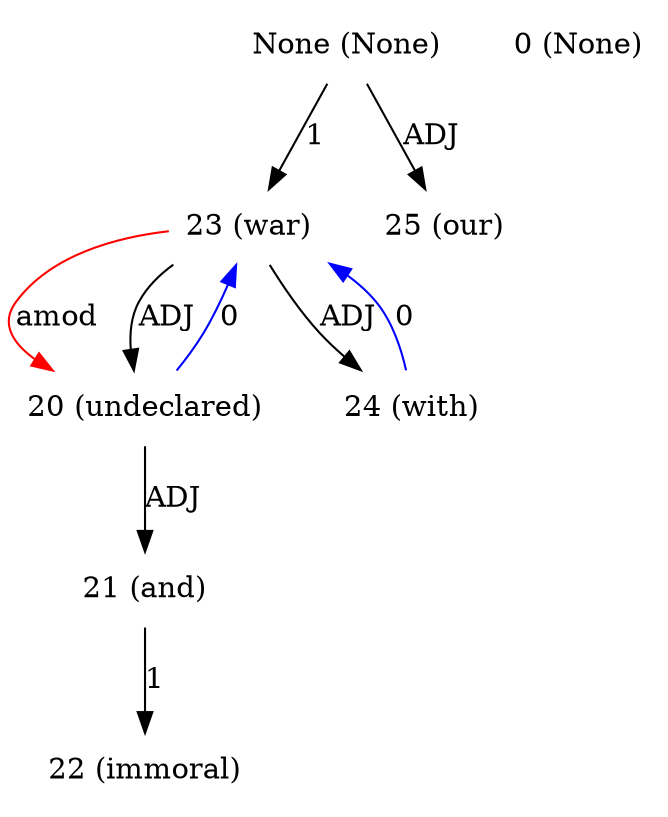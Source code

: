 digraph G{
edge [dir=forward]
node [shape=plaintext]

None [label="None (None)"]
None -> 23 [label="1"]
None [label="None (None)"]
None -> 25 [label="ADJ"]
0 [label="0 (None)"]
20 [label="20 (undeclared)"]
20 -> 23 [label="0", color="blue"]
20 -> 21 [label="ADJ"]
23 -> 20 [label="amod", color="red"]
21 [label="21 (and)"]
21 -> 22 [label="1"]
22 [label="22 (immoral)"]
23 [label="23 (war)"]
23 -> 20 [label="ADJ"]
23 -> 24 [label="ADJ"]
24 [label="24 (with)"]
24 -> 23 [label="0", color="blue"]
25 [label="25 (our)"]
}
